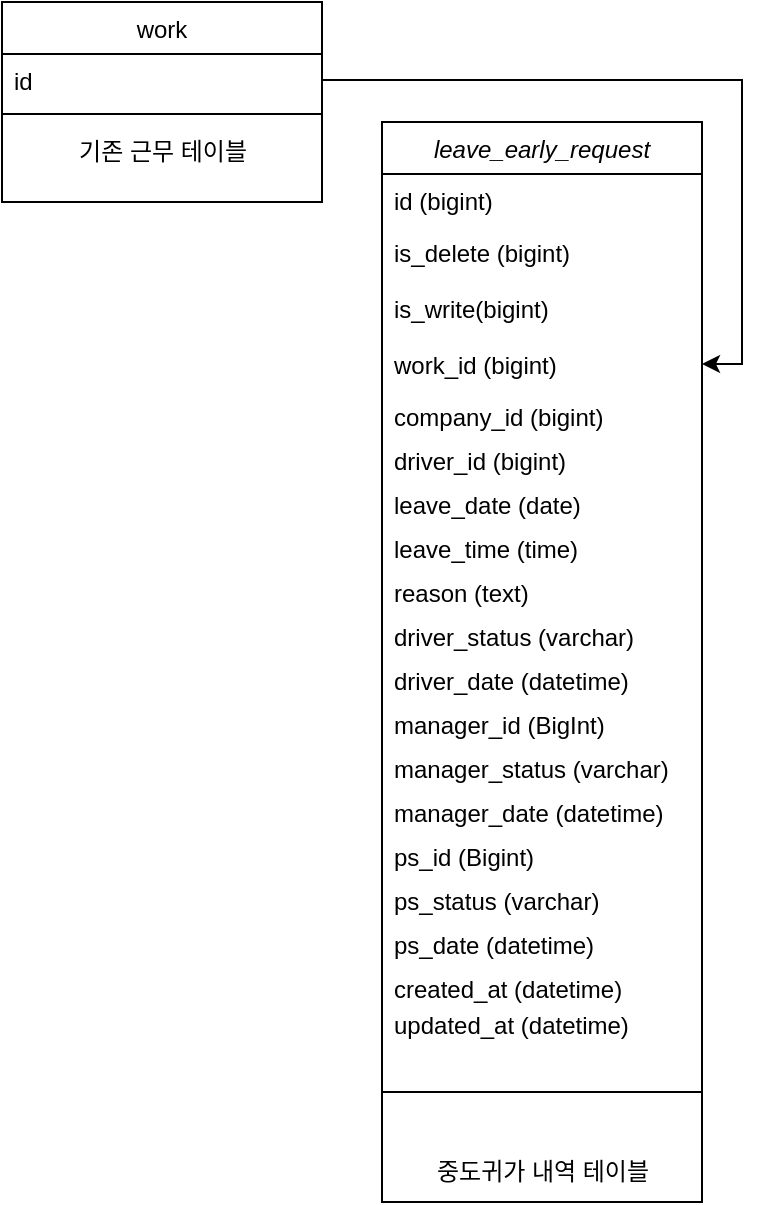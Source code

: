 <mxfile version="27.0.9">
  <diagram name="페이지-1" id="wpepT6mHVNW7AjOnQX6i">
    <mxGraphModel dx="1195" dy="818" grid="1" gridSize="10" guides="1" tooltips="1" connect="1" arrows="1" fold="1" page="1" pageScale="1" pageWidth="827" pageHeight="1169" math="0" shadow="0">
      <root>
        <mxCell id="0" />
        <mxCell id="1" parent="0" />
        <mxCell id="a77WGT-puqHiorZy3EFo-1" value="leave_early_request" style="swimlane;fontStyle=2;align=center;verticalAlign=top;childLayout=stackLayout;horizontal=1;startSize=26;horizontalStack=0;resizeParent=1;resizeLast=0;collapsible=1;marginBottom=0;rounded=0;shadow=0;strokeWidth=1;" parent="1" vertex="1">
          <mxGeometry x="390" y="110" width="160" height="540" as="geometry">
            <mxRectangle x="230" y="140" width="160" height="26" as="alternateBounds" />
          </mxGeometry>
        </mxCell>
        <mxCell id="a77WGT-puqHiorZy3EFo-2" value="id (bigint)  " style="text;align=left;verticalAlign=top;spacingLeft=4;spacingRight=4;overflow=hidden;rotatable=0;points=[[0,0.5],[1,0.5]];portConstraint=eastwest;" parent="a77WGT-puqHiorZy3EFo-1" vertex="1">
          <mxGeometry y="26" width="160" height="26" as="geometry" />
        </mxCell>
        <mxCell id="ga7Hj7pPjcsaT9M-uj6p-1" value="is_delete (bigint)" style="text;align=left;verticalAlign=top;spacingLeft=4;spacingRight=4;overflow=hidden;rotatable=0;points=[[0,0.5],[1,0.5]];portConstraint=eastwest;rounded=0;shadow=0;html=0;" vertex="1" parent="a77WGT-puqHiorZy3EFo-1">
          <mxGeometry y="52" width="160" height="28" as="geometry" />
        </mxCell>
        <mxCell id="8QEibdruaQQcZJ_H5wIi-2" value="is_write(bigint)" style="text;align=left;verticalAlign=top;spacingLeft=4;spacingRight=4;overflow=hidden;rotatable=0;points=[[0,0.5],[1,0.5]];portConstraint=eastwest;rounded=0;shadow=0;html=0;" parent="a77WGT-puqHiorZy3EFo-1" vertex="1">
          <mxGeometry y="80" width="160" height="28" as="geometry" />
        </mxCell>
        <mxCell id="a77WGT-puqHiorZy3EFo-3" value="work_id (bigint)" style="text;align=left;verticalAlign=top;spacingLeft=4;spacingRight=4;overflow=hidden;rotatable=0;points=[[0,0.5],[1,0.5]];portConstraint=eastwest;" parent="a77WGT-puqHiorZy3EFo-1" vertex="1">
          <mxGeometry y="108" width="160" height="26" as="geometry" />
        </mxCell>
        <mxCell id="a77WGT-puqHiorZy3EFo-5" value="company_id (bigint)" style="text;align=left;verticalAlign=top;spacingLeft=4;spacingRight=4;overflow=hidden;rotatable=0;points=[[0,0.5],[1,0.5]];portConstraint=eastwest;rounded=0;shadow=0;html=0;" parent="a77WGT-puqHiorZy3EFo-1" vertex="1">
          <mxGeometry y="134" width="160" height="22" as="geometry" />
        </mxCell>
        <mxCell id="a77WGT-puqHiorZy3EFo-6" value="driver_id (bigint)" style="text;align=left;verticalAlign=top;spacingLeft=4;spacingRight=4;overflow=hidden;rotatable=0;points=[[0,0.5],[1,0.5]];portConstraint=eastwest;rounded=0;shadow=0;html=0;" parent="a77WGT-puqHiorZy3EFo-1" vertex="1">
          <mxGeometry y="156" width="160" height="22" as="geometry" />
        </mxCell>
        <mxCell id="a77WGT-puqHiorZy3EFo-7" value="leave_date (date)" style="text;align=left;verticalAlign=top;spacingLeft=4;spacingRight=4;overflow=hidden;rotatable=0;points=[[0,0.5],[1,0.5]];portConstraint=eastwest;rounded=0;shadow=0;html=0;" parent="a77WGT-puqHiorZy3EFo-1" vertex="1">
          <mxGeometry y="178" width="160" height="22" as="geometry" />
        </mxCell>
        <mxCell id="a77WGT-puqHiorZy3EFo-8" value="leave_time (time)" style="text;align=left;verticalAlign=top;spacingLeft=4;spacingRight=4;overflow=hidden;rotatable=0;points=[[0,0.5],[1,0.5]];portConstraint=eastwest;rounded=0;shadow=0;html=0;" parent="a77WGT-puqHiorZy3EFo-1" vertex="1">
          <mxGeometry y="200" width="160" height="22" as="geometry" />
        </mxCell>
        <mxCell id="a77WGT-puqHiorZy3EFo-9" value="reason (text)                   " style="text;align=left;verticalAlign=top;spacingLeft=4;spacingRight=4;overflow=hidden;rotatable=0;points=[[0,0.5],[1,0.5]];portConstraint=eastwest;rounded=0;shadow=0;html=0;" parent="a77WGT-puqHiorZy3EFo-1" vertex="1">
          <mxGeometry y="222" width="160" height="22" as="geometry" />
        </mxCell>
        <mxCell id="8QEibdruaQQcZJ_H5wIi-1" value="driver_status (varchar)" style="text;align=left;verticalAlign=top;spacingLeft=4;spacingRight=4;overflow=hidden;rotatable=0;points=[[0,0.5],[1,0.5]];portConstraint=eastwest;rounded=0;shadow=0;html=0;" parent="a77WGT-puqHiorZy3EFo-1" vertex="1">
          <mxGeometry y="244" width="160" height="22" as="geometry" />
        </mxCell>
        <mxCell id="ga7Hj7pPjcsaT9M-uj6p-2" value="driver_date (datetime)" style="text;align=left;verticalAlign=top;spacingLeft=4;spacingRight=4;overflow=hidden;rotatable=0;points=[[0,0.5],[1,0.5]];portConstraint=eastwest;rounded=0;shadow=0;html=0;" vertex="1" parent="a77WGT-puqHiorZy3EFo-1">
          <mxGeometry y="266" width="160" height="22" as="geometry" />
        </mxCell>
        <mxCell id="a77WGT-puqHiorZy3EFo-10" value="manager_id (BigInt)" style="text;align=left;verticalAlign=top;spacingLeft=4;spacingRight=4;overflow=hidden;rotatable=0;points=[[0,0.5],[1,0.5]];portConstraint=eastwest;rounded=0;shadow=0;html=0;" parent="a77WGT-puqHiorZy3EFo-1" vertex="1">
          <mxGeometry y="288" width="160" height="22" as="geometry" />
        </mxCell>
        <mxCell id="a77WGT-puqHiorZy3EFo-45" value="manager_status (varchar)" style="text;align=left;verticalAlign=top;spacingLeft=4;spacingRight=4;overflow=hidden;rotatable=0;points=[[0,0.5],[1,0.5]];portConstraint=eastwest;rounded=0;shadow=0;html=0;" parent="a77WGT-puqHiorZy3EFo-1" vertex="1">
          <mxGeometry y="310" width="160" height="22" as="geometry" />
        </mxCell>
        <mxCell id="ga7Hj7pPjcsaT9M-uj6p-3" value="manager_date (datetime)" style="text;align=left;verticalAlign=top;spacingLeft=4;spacingRight=4;overflow=hidden;rotatable=0;points=[[0,0.5],[1,0.5]];portConstraint=eastwest;rounded=0;shadow=0;html=0;" vertex="1" parent="a77WGT-puqHiorZy3EFo-1">
          <mxGeometry y="332" width="160" height="22" as="geometry" />
        </mxCell>
        <mxCell id="a77WGT-puqHiorZy3EFo-46" value="ps_id (Bigint)" style="text;align=left;verticalAlign=top;spacingLeft=4;spacingRight=4;overflow=hidden;rotatable=0;points=[[0,0.5],[1,0.5]];portConstraint=eastwest;rounded=0;shadow=0;html=0;" parent="a77WGT-puqHiorZy3EFo-1" vertex="1">
          <mxGeometry y="354" width="160" height="22" as="geometry" />
        </mxCell>
        <mxCell id="a77WGT-puqHiorZy3EFo-47" value="ps_status (varchar)" style="text;align=left;verticalAlign=top;spacingLeft=4;spacingRight=4;overflow=hidden;rotatable=0;points=[[0,0.5],[1,0.5]];portConstraint=eastwest;rounded=0;shadow=0;html=0;" parent="a77WGT-puqHiorZy3EFo-1" vertex="1">
          <mxGeometry y="376" width="160" height="22" as="geometry" />
        </mxCell>
        <mxCell id="ga7Hj7pPjcsaT9M-uj6p-4" value="ps_date (datetime)" style="text;align=left;verticalAlign=top;spacingLeft=4;spacingRight=4;overflow=hidden;rotatable=0;points=[[0,0.5],[1,0.5]];portConstraint=eastwest;rounded=0;shadow=0;html=0;" vertex="1" parent="a77WGT-puqHiorZy3EFo-1">
          <mxGeometry y="398" width="160" height="22" as="geometry" />
        </mxCell>
        <mxCell id="a77WGT-puqHiorZy3EFo-11" value="created_at (datetime)" style="text;align=left;verticalAlign=top;spacingLeft=4;spacingRight=4;overflow=hidden;rotatable=0;points=[[0,0.5],[1,0.5]];portConstraint=eastwest;rounded=0;shadow=0;html=0;" parent="a77WGT-puqHiorZy3EFo-1" vertex="1">
          <mxGeometry y="420" width="160" height="18" as="geometry" />
        </mxCell>
        <mxCell id="a77WGT-puqHiorZy3EFo-12" value="updated_at (datetime)" style="text;align=left;verticalAlign=top;spacingLeft=4;spacingRight=4;overflow=hidden;rotatable=0;points=[[0,0.5],[1,0.5]];portConstraint=eastwest;rounded=0;shadow=0;html=0;" parent="a77WGT-puqHiorZy3EFo-1" vertex="1">
          <mxGeometry y="438" width="160" height="22" as="geometry" />
        </mxCell>
        <mxCell id="a77WGT-puqHiorZy3EFo-13" value="" style="line;html=1;strokeWidth=1;align=left;verticalAlign=middle;spacingTop=-1;spacingLeft=3;spacingRight=3;rotatable=0;labelPosition=right;points=[];portConstraint=eastwest;" parent="a77WGT-puqHiorZy3EFo-1" vertex="1">
          <mxGeometry y="460" width="160" height="50" as="geometry" />
        </mxCell>
        <mxCell id="a77WGT-puqHiorZy3EFo-40" value="중도귀가 내역 테이블" style="text;html=1;align=center;verticalAlign=middle;resizable=0;points=[];autosize=1;strokeColor=none;fillColor=none;" parent="a77WGT-puqHiorZy3EFo-1" vertex="1">
          <mxGeometry y="510" width="160" height="30" as="geometry" />
        </mxCell>
        <mxCell id="a77WGT-puqHiorZy3EFo-41" value="work" style="swimlane;fontStyle=0;align=center;verticalAlign=top;childLayout=stackLayout;horizontal=1;startSize=26;horizontalStack=0;resizeParent=1;resizeLast=0;collapsible=1;marginBottom=0;rounded=0;shadow=0;strokeWidth=1;" parent="1" vertex="1">
          <mxGeometry x="200" y="50" width="160" height="100" as="geometry">
            <mxRectangle x="550" y="140" width="160" height="26" as="alternateBounds" />
          </mxGeometry>
        </mxCell>
        <mxCell id="a77WGT-puqHiorZy3EFo-42" value="id" style="text;align=left;verticalAlign=top;spacingLeft=4;spacingRight=4;overflow=hidden;rotatable=0;points=[[0,0.5],[1,0.5]];portConstraint=eastwest;" parent="a77WGT-puqHiorZy3EFo-41" vertex="1">
          <mxGeometry y="26" width="160" height="26" as="geometry" />
        </mxCell>
        <mxCell id="a77WGT-puqHiorZy3EFo-43" value="" style="line;html=1;strokeWidth=1;align=left;verticalAlign=middle;spacingTop=-1;spacingLeft=3;spacingRight=3;rotatable=0;labelPosition=right;points=[];portConstraint=eastwest;" parent="a77WGT-puqHiorZy3EFo-41" vertex="1">
          <mxGeometry y="52" width="160" height="8" as="geometry" />
        </mxCell>
        <mxCell id="a77WGT-puqHiorZy3EFo-44" value="기존 근무 테이블" style="text;html=1;align=center;verticalAlign=middle;resizable=0;points=[];autosize=1;strokeColor=none;fillColor=none;" parent="a77WGT-puqHiorZy3EFo-41" vertex="1">
          <mxGeometry y="60" width="160" height="30" as="geometry" />
        </mxCell>
        <mxCell id="a77WGT-puqHiorZy3EFo-50" style="edgeStyle=orthogonalEdgeStyle;rounded=0;orthogonalLoop=1;jettySize=auto;html=1;entryX=1;entryY=0.5;entryDx=0;entryDy=0;" parent="1" source="a77WGT-puqHiorZy3EFo-42" target="a77WGT-puqHiorZy3EFo-3" edge="1">
          <mxGeometry relative="1" as="geometry" />
        </mxCell>
      </root>
    </mxGraphModel>
  </diagram>
</mxfile>
